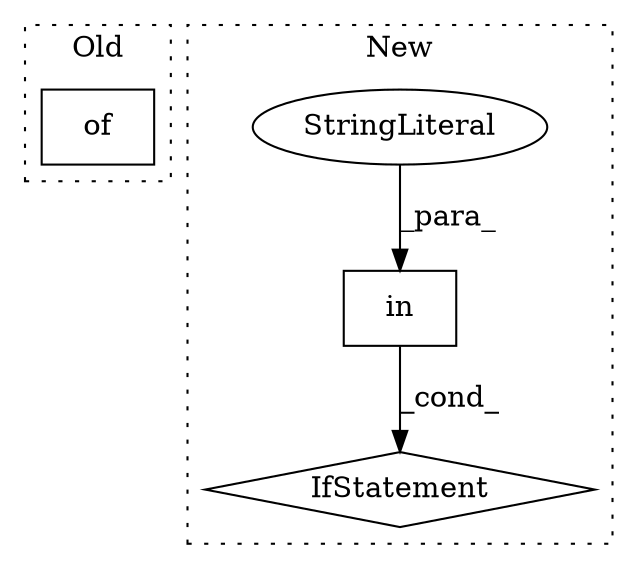 digraph G {
subgraph cluster0 {
1 [label="of" a="32" s="8840,8913" l="3,1" shape="box"];
label = "Old";
style="dotted";
}
subgraph cluster1 {
2 [label="in" a="105" s="8765" l="15" shape="box"];
3 [label="IfStatement" a="25" s="8756,8816" l="4,2" shape="diamond"];
4 [label="StringLiteral" a="45" s="8765" l="7" shape="ellipse"];
label = "New";
style="dotted";
}
2 -> 3 [label="_cond_"];
4 -> 2 [label="_para_"];
}